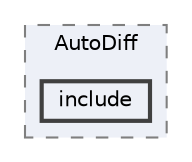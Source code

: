 digraph "libs/AutoDiff/include"
{
 // LATEX_PDF_SIZE
  bgcolor="transparent";
  edge [fontname=Helvetica,fontsize=10,labelfontname=Helvetica,labelfontsize=10];
  node [fontname=Helvetica,fontsize=10,shape=box,height=0.2,width=0.4];
  compound=true
  subgraph clusterdir_a4420808da2ac41a09ab53507cacbcf5 {
    graph [ bgcolor="#edf0f7", pencolor="grey50", label="AutoDiff", fontname=Helvetica,fontsize=10 style="filled,dashed", URL="dir_a4420808da2ac41a09ab53507cacbcf5.html",tooltip=""]
  dir_f75c1225ee91230d02fc112195086b5d [label="include", fillcolor="#edf0f7", color="grey25", style="filled,bold", URL="dir_f75c1225ee91230d02fc112195086b5d.html",tooltip=""];
  }
}
